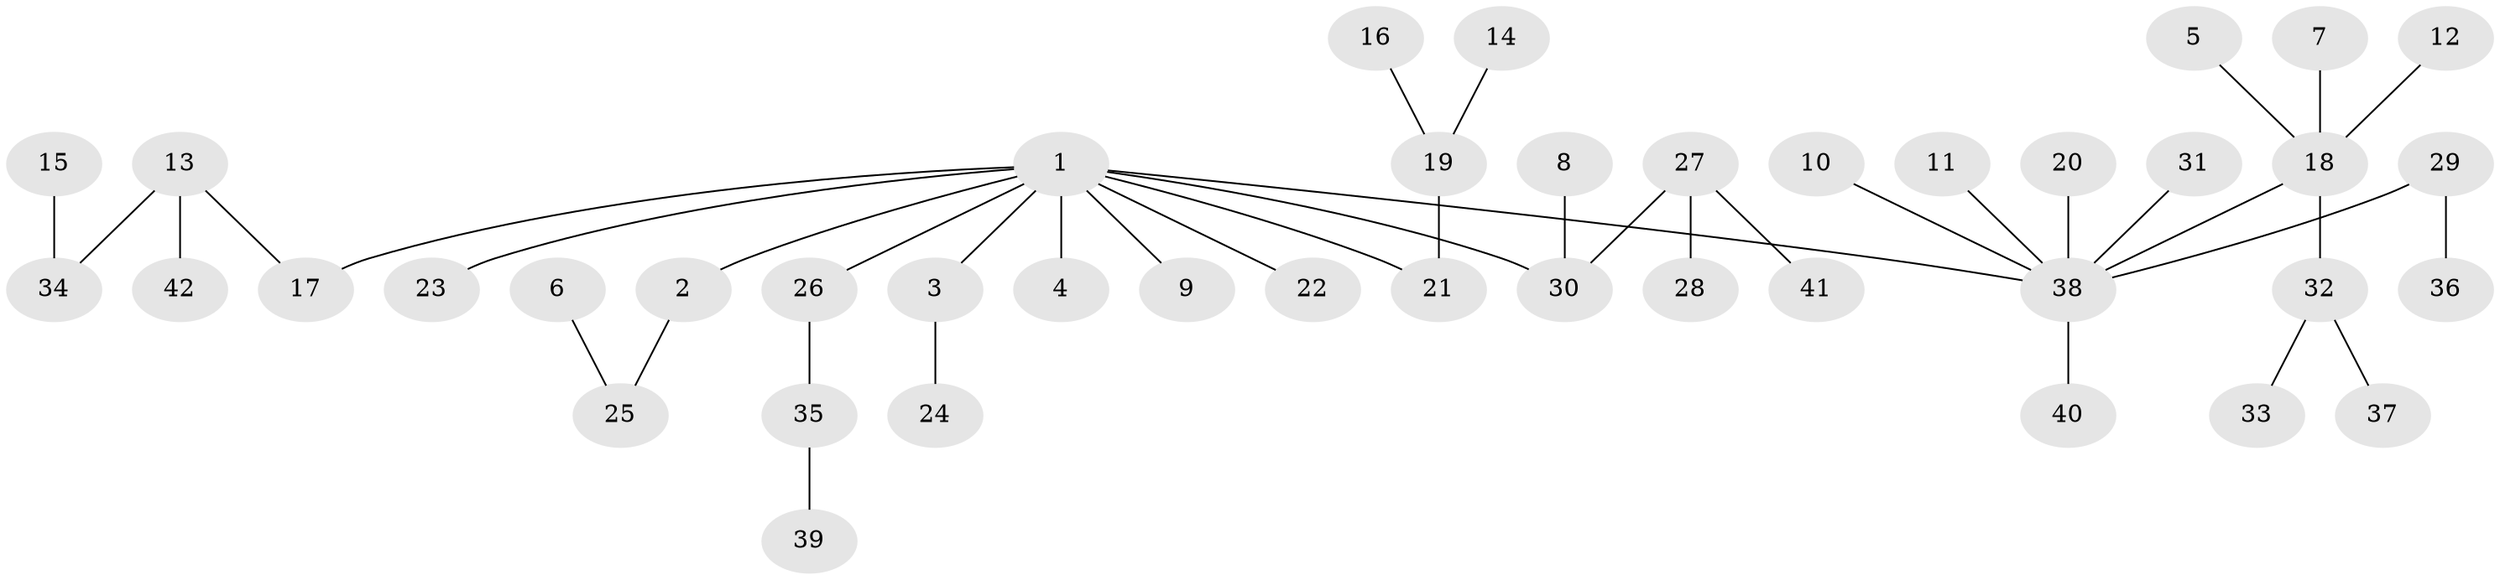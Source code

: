 // original degree distribution, {4: 0.08433734939759036, 8: 0.012048192771084338, 3: 0.13253012048192772, 2: 0.24096385542168675, 1: 0.5060240963855421, 7: 0.012048192771084338, 6: 0.012048192771084338}
// Generated by graph-tools (version 1.1) at 2025/26/03/09/25 03:26:27]
// undirected, 42 vertices, 41 edges
graph export_dot {
graph [start="1"]
  node [color=gray90,style=filled];
  1;
  2;
  3;
  4;
  5;
  6;
  7;
  8;
  9;
  10;
  11;
  12;
  13;
  14;
  15;
  16;
  17;
  18;
  19;
  20;
  21;
  22;
  23;
  24;
  25;
  26;
  27;
  28;
  29;
  30;
  31;
  32;
  33;
  34;
  35;
  36;
  37;
  38;
  39;
  40;
  41;
  42;
  1 -- 2 [weight=1.0];
  1 -- 3 [weight=1.0];
  1 -- 4 [weight=1.0];
  1 -- 9 [weight=1.0];
  1 -- 17 [weight=1.0];
  1 -- 21 [weight=1.0];
  1 -- 22 [weight=1.0];
  1 -- 23 [weight=1.0];
  1 -- 26 [weight=1.0];
  1 -- 30 [weight=1.0];
  1 -- 38 [weight=1.0];
  2 -- 25 [weight=1.0];
  3 -- 24 [weight=1.0];
  5 -- 18 [weight=1.0];
  6 -- 25 [weight=1.0];
  7 -- 18 [weight=1.0];
  8 -- 30 [weight=1.0];
  10 -- 38 [weight=1.0];
  11 -- 38 [weight=1.0];
  12 -- 18 [weight=1.0];
  13 -- 17 [weight=1.0];
  13 -- 34 [weight=1.0];
  13 -- 42 [weight=1.0];
  14 -- 19 [weight=1.0];
  15 -- 34 [weight=1.0];
  16 -- 19 [weight=1.0];
  18 -- 32 [weight=1.0];
  18 -- 38 [weight=1.0];
  19 -- 21 [weight=1.0];
  20 -- 38 [weight=1.0];
  26 -- 35 [weight=1.0];
  27 -- 28 [weight=1.0];
  27 -- 30 [weight=1.0];
  27 -- 41 [weight=1.0];
  29 -- 36 [weight=1.0];
  29 -- 38 [weight=1.0];
  31 -- 38 [weight=1.0];
  32 -- 33 [weight=1.0];
  32 -- 37 [weight=1.0];
  35 -- 39 [weight=1.0];
  38 -- 40 [weight=1.0];
}
